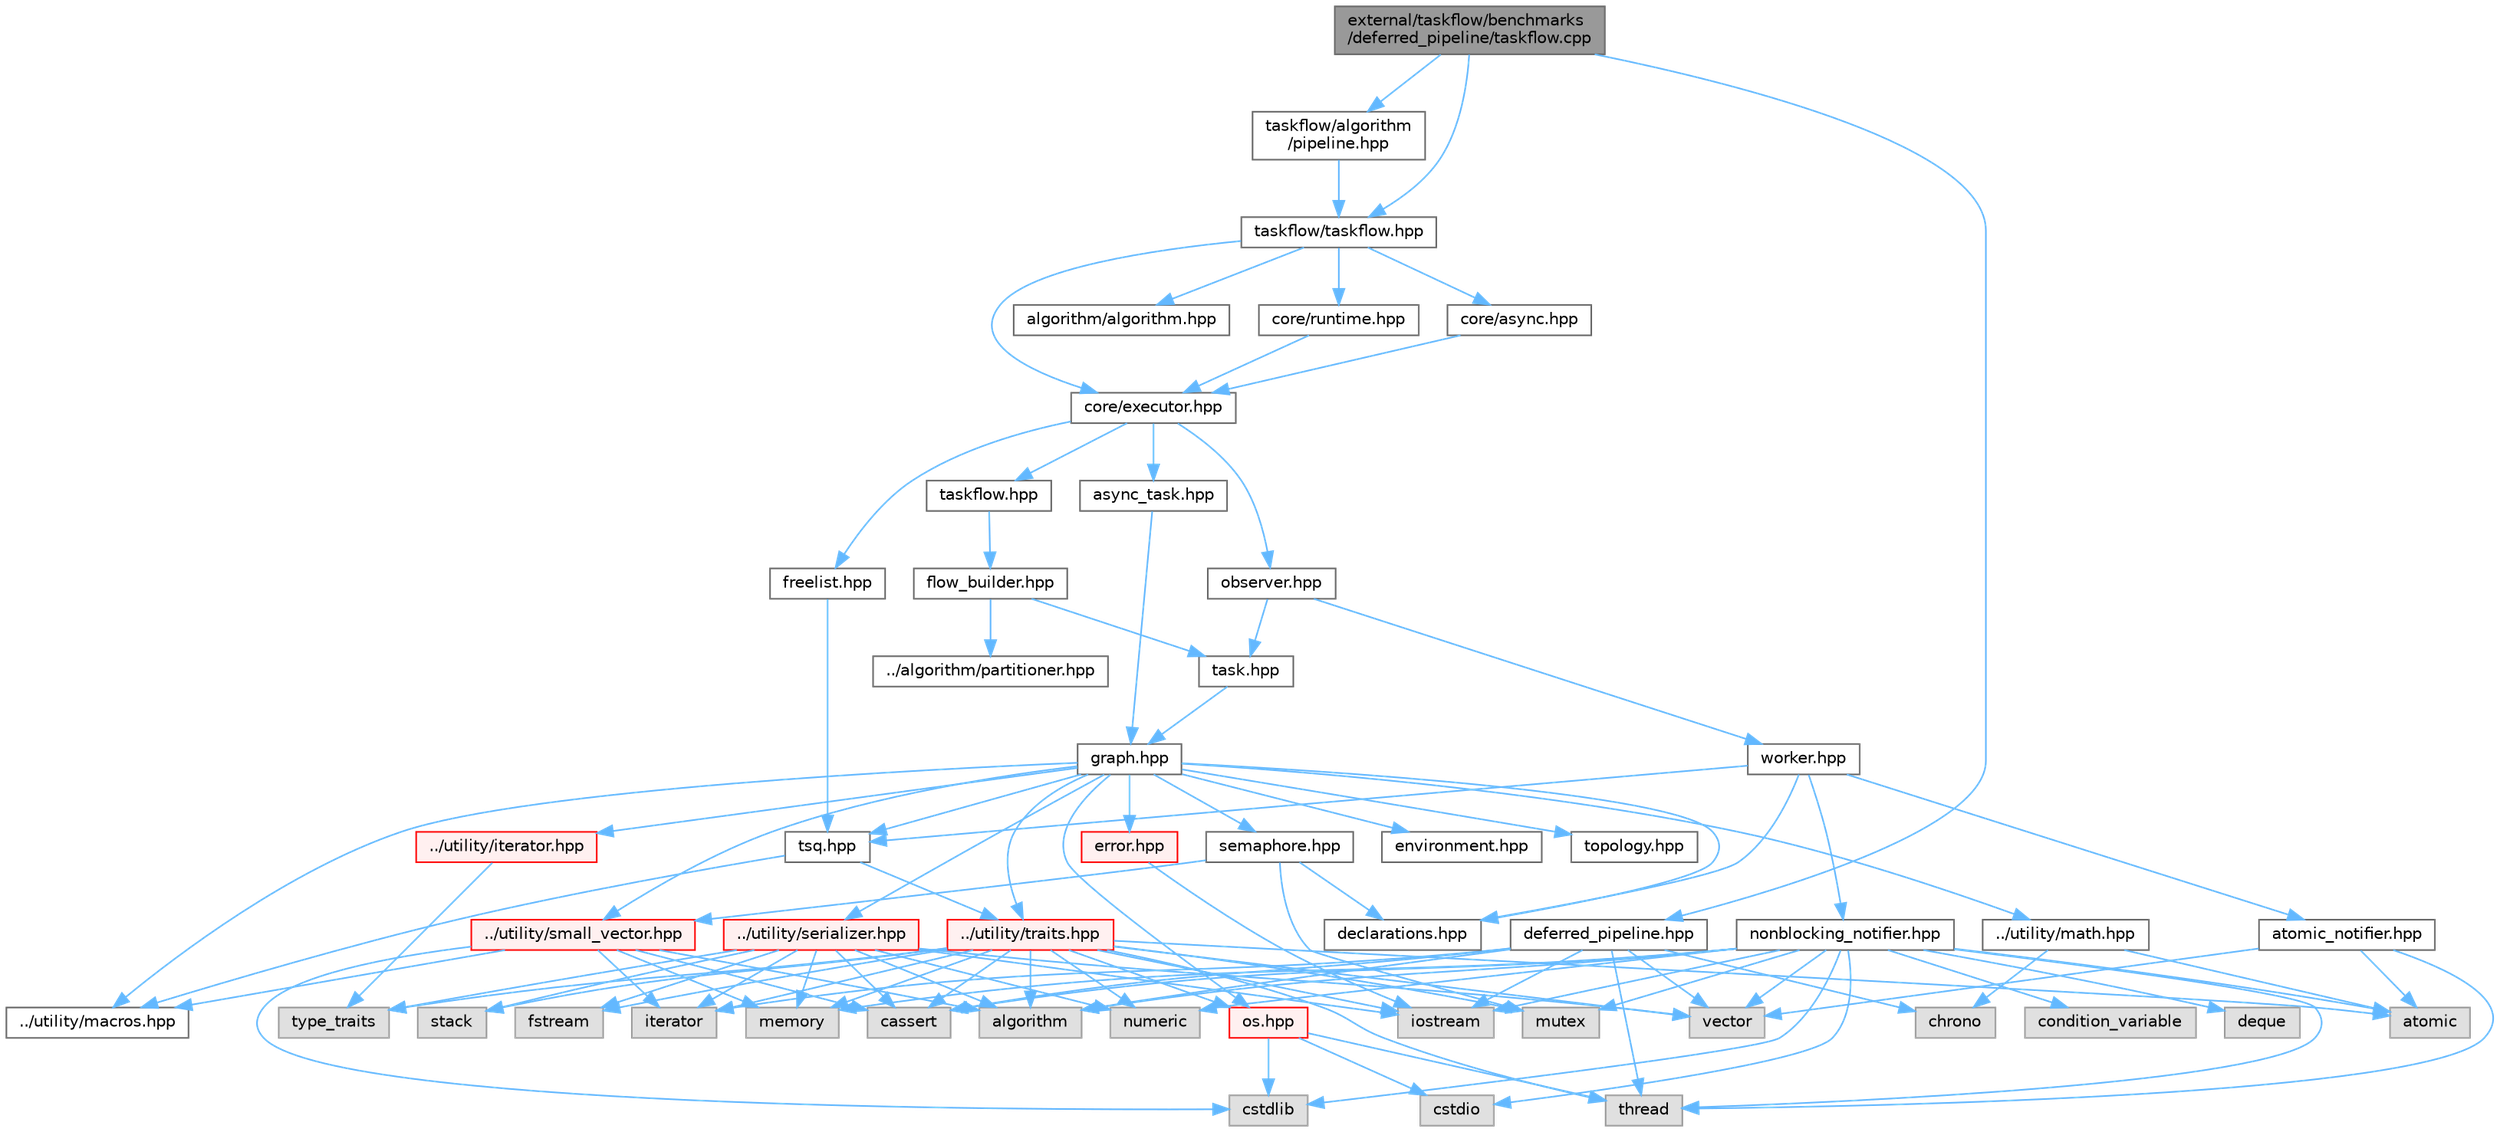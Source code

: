 digraph "external/taskflow/benchmarks/deferred_pipeline/taskflow.cpp"
{
 // LATEX_PDF_SIZE
  bgcolor="transparent";
  edge [fontname=Helvetica,fontsize=10,labelfontname=Helvetica,labelfontsize=10];
  node [fontname=Helvetica,fontsize=10,shape=box,height=0.2,width=0.4];
  Node1 [id="Node000001",label="external/taskflow/benchmarks\l/deferred_pipeline/taskflow.cpp",height=0.2,width=0.4,color="gray40", fillcolor="grey60", style="filled", fontcolor="black",tooltip=" "];
  Node1 -> Node2 [id="edge1_Node000001_Node000002",color="steelblue1",style="solid",tooltip=" "];
  Node2 [id="Node000002",label="deferred_pipeline.hpp",height=0.2,width=0.4,color="grey40", fillcolor="white", style="filled",URL="$deferred__pipeline_8hpp.html",tooltip=" "];
  Node2 -> Node3 [id="edge2_Node000002_Node000003",color="steelblue1",style="solid",tooltip=" "];
  Node3 [id="Node000003",label="chrono",height=0.2,width=0.4,color="grey60", fillcolor="#E0E0E0", style="filled",tooltip=" "];
  Node2 -> Node4 [id="edge3_Node000002_Node000004",color="steelblue1",style="solid",tooltip=" "];
  Node4 [id="Node000004",label="thread",height=0.2,width=0.4,color="grey60", fillcolor="#E0E0E0", style="filled",tooltip=" "];
  Node2 -> Node5 [id="edge4_Node000002_Node000005",color="steelblue1",style="solid",tooltip=" "];
  Node5 [id="Node000005",label="vector",height=0.2,width=0.4,color="grey60", fillcolor="#E0E0E0", style="filled",tooltip=" "];
  Node2 -> Node6 [id="edge5_Node000002_Node000006",color="steelblue1",style="solid",tooltip=" "];
  Node6 [id="Node000006",label="iterator",height=0.2,width=0.4,color="grey60", fillcolor="#E0E0E0", style="filled",tooltip=" "];
  Node2 -> Node7 [id="edge6_Node000002_Node000007",color="steelblue1",style="solid",tooltip=" "];
  Node7 [id="Node000007",label="algorithm",height=0.2,width=0.4,color="grey60", fillcolor="#E0E0E0", style="filled",tooltip=" "];
  Node2 -> Node8 [id="edge7_Node000002_Node000008",color="steelblue1",style="solid",tooltip=" "];
  Node8 [id="Node000008",label="cassert",height=0.2,width=0.4,color="grey60", fillcolor="#E0E0E0", style="filled",tooltip=" "];
  Node2 -> Node9 [id="edge8_Node000002_Node000009",color="steelblue1",style="solid",tooltip=" "];
  Node9 [id="Node000009",label="iostream",height=0.2,width=0.4,color="grey60", fillcolor="#E0E0E0", style="filled",tooltip=" "];
  Node1 -> Node10 [id="edge9_Node000001_Node000010",color="steelblue1",style="solid",tooltip=" "];
  Node10 [id="Node000010",label="taskflow/taskflow.hpp",height=0.2,width=0.4,color="grey40", fillcolor="white", style="filled",URL="$taskflow_8hpp.html",tooltip="main taskflow include file"];
  Node10 -> Node11 [id="edge10_Node000010_Node000011",color="steelblue1",style="solid",tooltip=" "];
  Node11 [id="Node000011",label="core/executor.hpp",height=0.2,width=0.4,color="grey40", fillcolor="white", style="filled",URL="$executor_8hpp.html",tooltip="executor include file"];
  Node11 -> Node12 [id="edge11_Node000011_Node000012",color="steelblue1",style="solid",tooltip=" "];
  Node12 [id="Node000012",label="observer.hpp",height=0.2,width=0.4,color="grey40", fillcolor="white", style="filled",URL="$observer_8hpp.html",tooltip="observer include file"];
  Node12 -> Node13 [id="edge12_Node000012_Node000013",color="steelblue1",style="solid",tooltip=" "];
  Node13 [id="Node000013",label="task.hpp",height=0.2,width=0.4,color="grey40", fillcolor="white", style="filled",URL="$task_8hpp.html",tooltip="task include file"];
  Node13 -> Node14 [id="edge13_Node000013_Node000014",color="steelblue1",style="solid",tooltip=" "];
  Node14 [id="Node000014",label="graph.hpp",height=0.2,width=0.4,color="grey40", fillcolor="white", style="filled",URL="$taskflow_2core_2graph_8hpp.html",tooltip="graph include file"];
  Node14 -> Node15 [id="edge14_Node000014_Node000015",color="steelblue1",style="solid",tooltip=" "];
  Node15 [id="Node000015",label="../utility/macros.hpp",height=0.2,width=0.4,color="grey40", fillcolor="white", style="filled",URL="$macros_8hpp.html",tooltip=" "];
  Node14 -> Node16 [id="edge15_Node000014_Node000016",color="steelblue1",style="solid",tooltip=" "];
  Node16 [id="Node000016",label="../utility/traits.hpp",height=0.2,width=0.4,color="red", fillcolor="#FFF0F0", style="filled",URL="$taskflow_2utility_2traits_8hpp.html",tooltip=" "];
  Node16 -> Node17 [id="edge16_Node000016_Node000017",color="steelblue1",style="solid",tooltip=" "];
  Node17 [id="Node000017",label="type_traits",height=0.2,width=0.4,color="grey60", fillcolor="#E0E0E0", style="filled",tooltip=" "];
  Node16 -> Node6 [id="edge17_Node000016_Node000006",color="steelblue1",style="solid",tooltip=" "];
  Node16 -> Node9 [id="edge18_Node000016_Node000009",color="steelblue1",style="solid",tooltip=" "];
  Node16 -> Node18 [id="edge19_Node000016_Node000018",color="steelblue1",style="solid",tooltip=" "];
  Node18 [id="Node000018",label="fstream",height=0.2,width=0.4,color="grey60", fillcolor="#E0E0E0", style="filled",tooltip=" "];
  Node16 -> Node19 [id="edge20_Node000016_Node000019",color="steelblue1",style="solid",tooltip=" "];
  Node19 [id="Node000019",label="mutex",height=0.2,width=0.4,color="grey60", fillcolor="#E0E0E0", style="filled",tooltip=" "];
  Node16 -> Node20 [id="edge21_Node000016_Node000020",color="steelblue1",style="solid",tooltip=" "];
  Node20 [id="Node000020",label="stack",height=0.2,width=0.4,color="grey60", fillcolor="#E0E0E0", style="filled",tooltip=" "];
  Node16 -> Node5 [id="edge22_Node000016_Node000005",color="steelblue1",style="solid",tooltip=" "];
  Node16 -> Node7 [id="edge23_Node000016_Node000007",color="steelblue1",style="solid",tooltip=" "];
  Node16 -> Node22 [id="edge24_Node000016_Node000022",color="steelblue1",style="solid",tooltip=" "];
  Node22 [id="Node000022",label="memory",height=0.2,width=0.4,color="grey60", fillcolor="#E0E0E0", style="filled",tooltip=" "];
  Node16 -> Node23 [id="edge25_Node000016_Node000023",color="steelblue1",style="solid",tooltip=" "];
  Node23 [id="Node000023",label="atomic",height=0.2,width=0.4,color="grey60", fillcolor="#E0E0E0", style="filled",tooltip=" "];
  Node16 -> Node4 [id="edge26_Node000016_Node000004",color="steelblue1",style="solid",tooltip=" "];
  Node16 -> Node30 [id="edge27_Node000016_Node000030",color="steelblue1",style="solid",tooltip=" "];
  Node30 [id="Node000030",label="numeric",height=0.2,width=0.4,color="grey60", fillcolor="#E0E0E0", style="filled",tooltip=" "];
  Node16 -> Node8 [id="edge28_Node000016_Node000008",color="steelblue1",style="solid",tooltip=" "];
  Node16 -> Node38 [id="edge29_Node000016_Node000038",color="steelblue1",style="solid",tooltip=" "];
  Node38 [id="Node000038",label="os.hpp",height=0.2,width=0.4,color="red", fillcolor="#FFF0F0", style="filled",URL="$os_8hpp.html",tooltip=" "];
  Node38 -> Node39 [id="edge30_Node000038_Node000039",color="steelblue1",style="solid",tooltip=" "];
  Node39 [id="Node000039",label="cstdlib",height=0.2,width=0.4,color="grey60", fillcolor="#E0E0E0", style="filled",tooltip=" "];
  Node38 -> Node40 [id="edge31_Node000038_Node000040",color="steelblue1",style="solid",tooltip=" "];
  Node40 [id="Node000040",label="cstdio",height=0.2,width=0.4,color="grey60", fillcolor="#E0E0E0", style="filled",tooltip=" "];
  Node38 -> Node4 [id="edge32_Node000038_Node000004",color="steelblue1",style="solid",tooltip=" "];
  Node14 -> Node41 [id="edge33_Node000014_Node000041",color="steelblue1",style="solid",tooltip=" "];
  Node41 [id="Node000041",label="../utility/iterator.hpp",height=0.2,width=0.4,color="red", fillcolor="#FFF0F0", style="filled",URL="$iterator_8hpp.html",tooltip=" "];
  Node41 -> Node17 [id="edge34_Node000041_Node000017",color="steelblue1",style="solid",tooltip=" "];
  Node14 -> Node38 [id="edge35_Node000014_Node000038",color="steelblue1",style="solid",tooltip=" "];
  Node14 -> Node43 [id="edge36_Node000014_Node000043",color="steelblue1",style="solid",tooltip=" "];
  Node43 [id="Node000043",label="../utility/math.hpp",height=0.2,width=0.4,color="grey40", fillcolor="white", style="filled",URL="$math_8hpp.html",tooltip=" "];
  Node43 -> Node23 [id="edge37_Node000043_Node000023",color="steelblue1",style="solid",tooltip=" "];
  Node43 -> Node3 [id="edge38_Node000043_Node000003",color="steelblue1",style="solid",tooltip=" "];
  Node14 -> Node44 [id="edge39_Node000014_Node000044",color="steelblue1",style="solid",tooltip=" "];
  Node44 [id="Node000044",label="../utility/small_vector.hpp",height=0.2,width=0.4,color="red", fillcolor="#FFF0F0", style="filled",URL="$small__vector_8hpp.html",tooltip="small vector include file"];
  Node44 -> Node15 [id="edge40_Node000044_Node000015",color="steelblue1",style="solid",tooltip=" "];
  Node44 -> Node7 [id="edge41_Node000044_Node000007",color="steelblue1",style="solid",tooltip=" "];
  Node44 -> Node8 [id="edge42_Node000044_Node000008",color="steelblue1",style="solid",tooltip=" "];
  Node44 -> Node39 [id="edge43_Node000044_Node000039",color="steelblue1",style="solid",tooltip=" "];
  Node44 -> Node6 [id="edge44_Node000044_Node000006",color="steelblue1",style="solid",tooltip=" "];
  Node44 -> Node22 [id="edge45_Node000044_Node000022",color="steelblue1",style="solid",tooltip=" "];
  Node14 -> Node47 [id="edge46_Node000014_Node000047",color="steelblue1",style="solid",tooltip=" "];
  Node47 [id="Node000047",label="../utility/serializer.hpp",height=0.2,width=0.4,color="red", fillcolor="#FFF0F0", style="filled",URL="$taskflow_2utility_2serializer_8hpp.html",tooltip=" "];
  Node47 -> Node17 [id="edge47_Node000047_Node000017",color="steelblue1",style="solid",tooltip=" "];
  Node47 -> Node6 [id="edge48_Node000047_Node000006",color="steelblue1",style="solid",tooltip=" "];
  Node47 -> Node9 [id="edge49_Node000047_Node000009",color="steelblue1",style="solid",tooltip=" "];
  Node47 -> Node18 [id="edge50_Node000047_Node000018",color="steelblue1",style="solid",tooltip=" "];
  Node47 -> Node20 [id="edge51_Node000047_Node000020",color="steelblue1",style="solid",tooltip=" "];
  Node47 -> Node5 [id="edge52_Node000047_Node000005",color="steelblue1",style="solid",tooltip=" "];
  Node47 -> Node7 [id="edge53_Node000047_Node000007",color="steelblue1",style="solid",tooltip=" "];
  Node47 -> Node22 [id="edge54_Node000047_Node000022",color="steelblue1",style="solid",tooltip=" "];
  Node47 -> Node30 [id="edge55_Node000047_Node000030",color="steelblue1",style="solid",tooltip=" "];
  Node47 -> Node8 [id="edge56_Node000047_Node000008",color="steelblue1",style="solid",tooltip=" "];
  Node14 -> Node51 [id="edge57_Node000014_Node000051",color="steelblue1",style="solid",tooltip=" "];
  Node51 [id="Node000051",label="error.hpp",height=0.2,width=0.4,color="red", fillcolor="#FFF0F0", style="filled",URL="$error_8hpp.html",tooltip=" "];
  Node51 -> Node9 [id="edge58_Node000051_Node000009",color="steelblue1",style="solid",tooltip=" "];
  Node14 -> Node54 [id="edge59_Node000014_Node000054",color="steelblue1",style="solid",tooltip=" "];
  Node54 [id="Node000054",label="declarations.hpp",height=0.2,width=0.4,color="grey40", fillcolor="white", style="filled",URL="$declarations_8hpp.html",tooltip=" "];
  Node14 -> Node55 [id="edge60_Node000014_Node000055",color="steelblue1",style="solid",tooltip=" "];
  Node55 [id="Node000055",label="semaphore.hpp",height=0.2,width=0.4,color="grey40", fillcolor="white", style="filled",URL="$semaphore_8hpp.html",tooltip="semaphore include file"];
  Node55 -> Node19 [id="edge61_Node000055_Node000019",color="steelblue1",style="solid",tooltip=" "];
  Node55 -> Node54 [id="edge62_Node000055_Node000054",color="steelblue1",style="solid",tooltip=" "];
  Node55 -> Node44 [id="edge63_Node000055_Node000044",color="steelblue1",style="solid",tooltip=" "];
  Node14 -> Node56 [id="edge64_Node000014_Node000056",color="steelblue1",style="solid",tooltip=" "];
  Node56 [id="Node000056",label="environment.hpp",height=0.2,width=0.4,color="grey40", fillcolor="white", style="filled",URL="$environment_8hpp.html",tooltip=" "];
  Node14 -> Node57 [id="edge65_Node000014_Node000057",color="steelblue1",style="solid",tooltip=" "];
  Node57 [id="Node000057",label="topology.hpp",height=0.2,width=0.4,color="grey40", fillcolor="white", style="filled",URL="$topology_8hpp.html",tooltip=" "];
  Node14 -> Node58 [id="edge66_Node000014_Node000058",color="steelblue1",style="solid",tooltip=" "];
  Node58 [id="Node000058",label="tsq.hpp",height=0.2,width=0.4,color="grey40", fillcolor="white", style="filled",URL="$tsq_8hpp.html",tooltip="task queue include file"];
  Node58 -> Node15 [id="edge67_Node000058_Node000015",color="steelblue1",style="solid",tooltip=" "];
  Node58 -> Node16 [id="edge68_Node000058_Node000016",color="steelblue1",style="solid",tooltip=" "];
  Node12 -> Node59 [id="edge69_Node000012_Node000059",color="steelblue1",style="solid",tooltip=" "];
  Node59 [id="Node000059",label="worker.hpp",height=0.2,width=0.4,color="grey40", fillcolor="white", style="filled",URL="$worker_8hpp.html",tooltip="worker include file"];
  Node59 -> Node54 [id="edge70_Node000059_Node000054",color="steelblue1",style="solid",tooltip=" "];
  Node59 -> Node58 [id="edge71_Node000059_Node000058",color="steelblue1",style="solid",tooltip=" "];
  Node59 -> Node60 [id="edge72_Node000059_Node000060",color="steelblue1",style="solid",tooltip=" "];
  Node60 [id="Node000060",label="atomic_notifier.hpp",height=0.2,width=0.4,color="grey40", fillcolor="white", style="filled",URL="$atomic__notifier_8hpp.html",tooltip=" "];
  Node60 -> Node23 [id="edge73_Node000060_Node000023",color="steelblue1",style="solid",tooltip=" "];
  Node60 -> Node4 [id="edge74_Node000060_Node000004",color="steelblue1",style="solid",tooltip=" "];
  Node60 -> Node5 [id="edge75_Node000060_Node000005",color="steelblue1",style="solid",tooltip=" "];
  Node59 -> Node61 [id="edge76_Node000059_Node000061",color="steelblue1",style="solid",tooltip=" "];
  Node61 [id="Node000061",label="nonblocking_notifier.hpp",height=0.2,width=0.4,color="grey40", fillcolor="white", style="filled",URL="$nonblocking__notifier_8hpp.html",tooltip=" "];
  Node61 -> Node9 [id="edge77_Node000061_Node000009",color="steelblue1",style="solid",tooltip=" "];
  Node61 -> Node5 [id="edge78_Node000061_Node000005",color="steelblue1",style="solid",tooltip=" "];
  Node61 -> Node39 [id="edge79_Node000061_Node000039",color="steelblue1",style="solid",tooltip=" "];
  Node61 -> Node40 [id="edge80_Node000061_Node000040",color="steelblue1",style="solid",tooltip=" "];
  Node61 -> Node23 [id="edge81_Node000061_Node000023",color="steelblue1",style="solid",tooltip=" "];
  Node61 -> Node22 [id="edge82_Node000061_Node000022",color="steelblue1",style="solid",tooltip=" "];
  Node61 -> Node62 [id="edge83_Node000061_Node000062",color="steelblue1",style="solid",tooltip=" "];
  Node62 [id="Node000062",label="deque",height=0.2,width=0.4,color="grey60", fillcolor="#E0E0E0", style="filled",tooltip=" "];
  Node61 -> Node19 [id="edge84_Node000061_Node000019",color="steelblue1",style="solid",tooltip=" "];
  Node61 -> Node63 [id="edge85_Node000061_Node000063",color="steelblue1",style="solid",tooltip=" "];
  Node63 [id="Node000063",label="condition_variable",height=0.2,width=0.4,color="grey60", fillcolor="#E0E0E0", style="filled",tooltip=" "];
  Node61 -> Node4 [id="edge86_Node000061_Node000004",color="steelblue1",style="solid",tooltip=" "];
  Node61 -> Node7 [id="edge87_Node000061_Node000007",color="steelblue1",style="solid",tooltip=" "];
  Node61 -> Node30 [id="edge88_Node000061_Node000030",color="steelblue1",style="solid",tooltip=" "];
  Node61 -> Node8 [id="edge89_Node000061_Node000008",color="steelblue1",style="solid",tooltip=" "];
  Node11 -> Node64 [id="edge90_Node000011_Node000064",color="steelblue1",style="solid",tooltip=" "];
  Node64 [id="Node000064",label="taskflow.hpp",height=0.2,width=0.4,color="grey40", fillcolor="white", style="filled",URL="$core_2taskflow_8hpp.html",tooltip="taskflow include file"];
  Node64 -> Node65 [id="edge91_Node000064_Node000065",color="steelblue1",style="solid",tooltip=" "];
  Node65 [id="Node000065",label="flow_builder.hpp",height=0.2,width=0.4,color="grey40", fillcolor="white", style="filled",URL="$flow__builder_8hpp.html",tooltip="flow builder include file"];
  Node65 -> Node13 [id="edge92_Node000065_Node000013",color="steelblue1",style="solid",tooltip=" "];
  Node65 -> Node66 [id="edge93_Node000065_Node000066",color="steelblue1",style="solid",tooltip=" "];
  Node66 [id="Node000066",label="../algorithm/partitioner.hpp",height=0.2,width=0.4,color="grey40", fillcolor="white", style="filled",URL="$partitioner_8hpp.html",tooltip="partitioner include file"];
  Node11 -> Node67 [id="edge94_Node000011_Node000067",color="steelblue1",style="solid",tooltip=" "];
  Node67 [id="Node000067",label="async_task.hpp",height=0.2,width=0.4,color="grey40", fillcolor="white", style="filled",URL="$taskflow_2core_2async__task_8hpp.html",tooltip="asynchronous task include file"];
  Node67 -> Node14 [id="edge95_Node000067_Node000014",color="steelblue1",style="solid",tooltip=" "];
  Node11 -> Node68 [id="edge96_Node000011_Node000068",color="steelblue1",style="solid",tooltip=" "];
  Node68 [id="Node000068",label="freelist.hpp",height=0.2,width=0.4,color="grey40", fillcolor="white", style="filled",URL="$freelist_8hpp.html",tooltip=" "];
  Node68 -> Node58 [id="edge97_Node000068_Node000058",color="steelblue1",style="solid",tooltip=" "];
  Node10 -> Node69 [id="edge98_Node000010_Node000069",color="steelblue1",style="solid",tooltip=" "];
  Node69 [id="Node000069",label="core/runtime.hpp",height=0.2,width=0.4,color="grey40", fillcolor="white", style="filled",URL="$runtime_8hpp.html",tooltip=" "];
  Node69 -> Node11 [id="edge99_Node000069_Node000011",color="steelblue1",style="solid",tooltip=" "];
  Node10 -> Node70 [id="edge100_Node000010_Node000070",color="steelblue1",style="solid",tooltip=" "];
  Node70 [id="Node000070",label="core/async.hpp",height=0.2,width=0.4,color="grey40", fillcolor="white", style="filled",URL="$async_8hpp.html",tooltip=" "];
  Node70 -> Node11 [id="edge101_Node000070_Node000011",color="steelblue1",style="solid",tooltip=" "];
  Node10 -> Node71 [id="edge102_Node000010_Node000071",color="steelblue1",style="solid",tooltip=" "];
  Node71 [id="Node000071",label="algorithm/algorithm.hpp",height=0.2,width=0.4,color="grey40", fillcolor="white", style="filled",URL="$algorithm_8hpp.html",tooltip=" "];
  Node1 -> Node72 [id="edge103_Node000001_Node000072",color="steelblue1",style="solid",tooltip=" "];
  Node72 [id="Node000072",label="taskflow/algorithm\l/pipeline.hpp",height=0.2,width=0.4,color="grey40", fillcolor="white", style="filled",URL="$taskflow_2algorithm_2pipeline_8hpp.html",tooltip="pipeline include file"];
  Node72 -> Node10 [id="edge104_Node000072_Node000010",color="steelblue1",style="solid",tooltip=" "];
}
